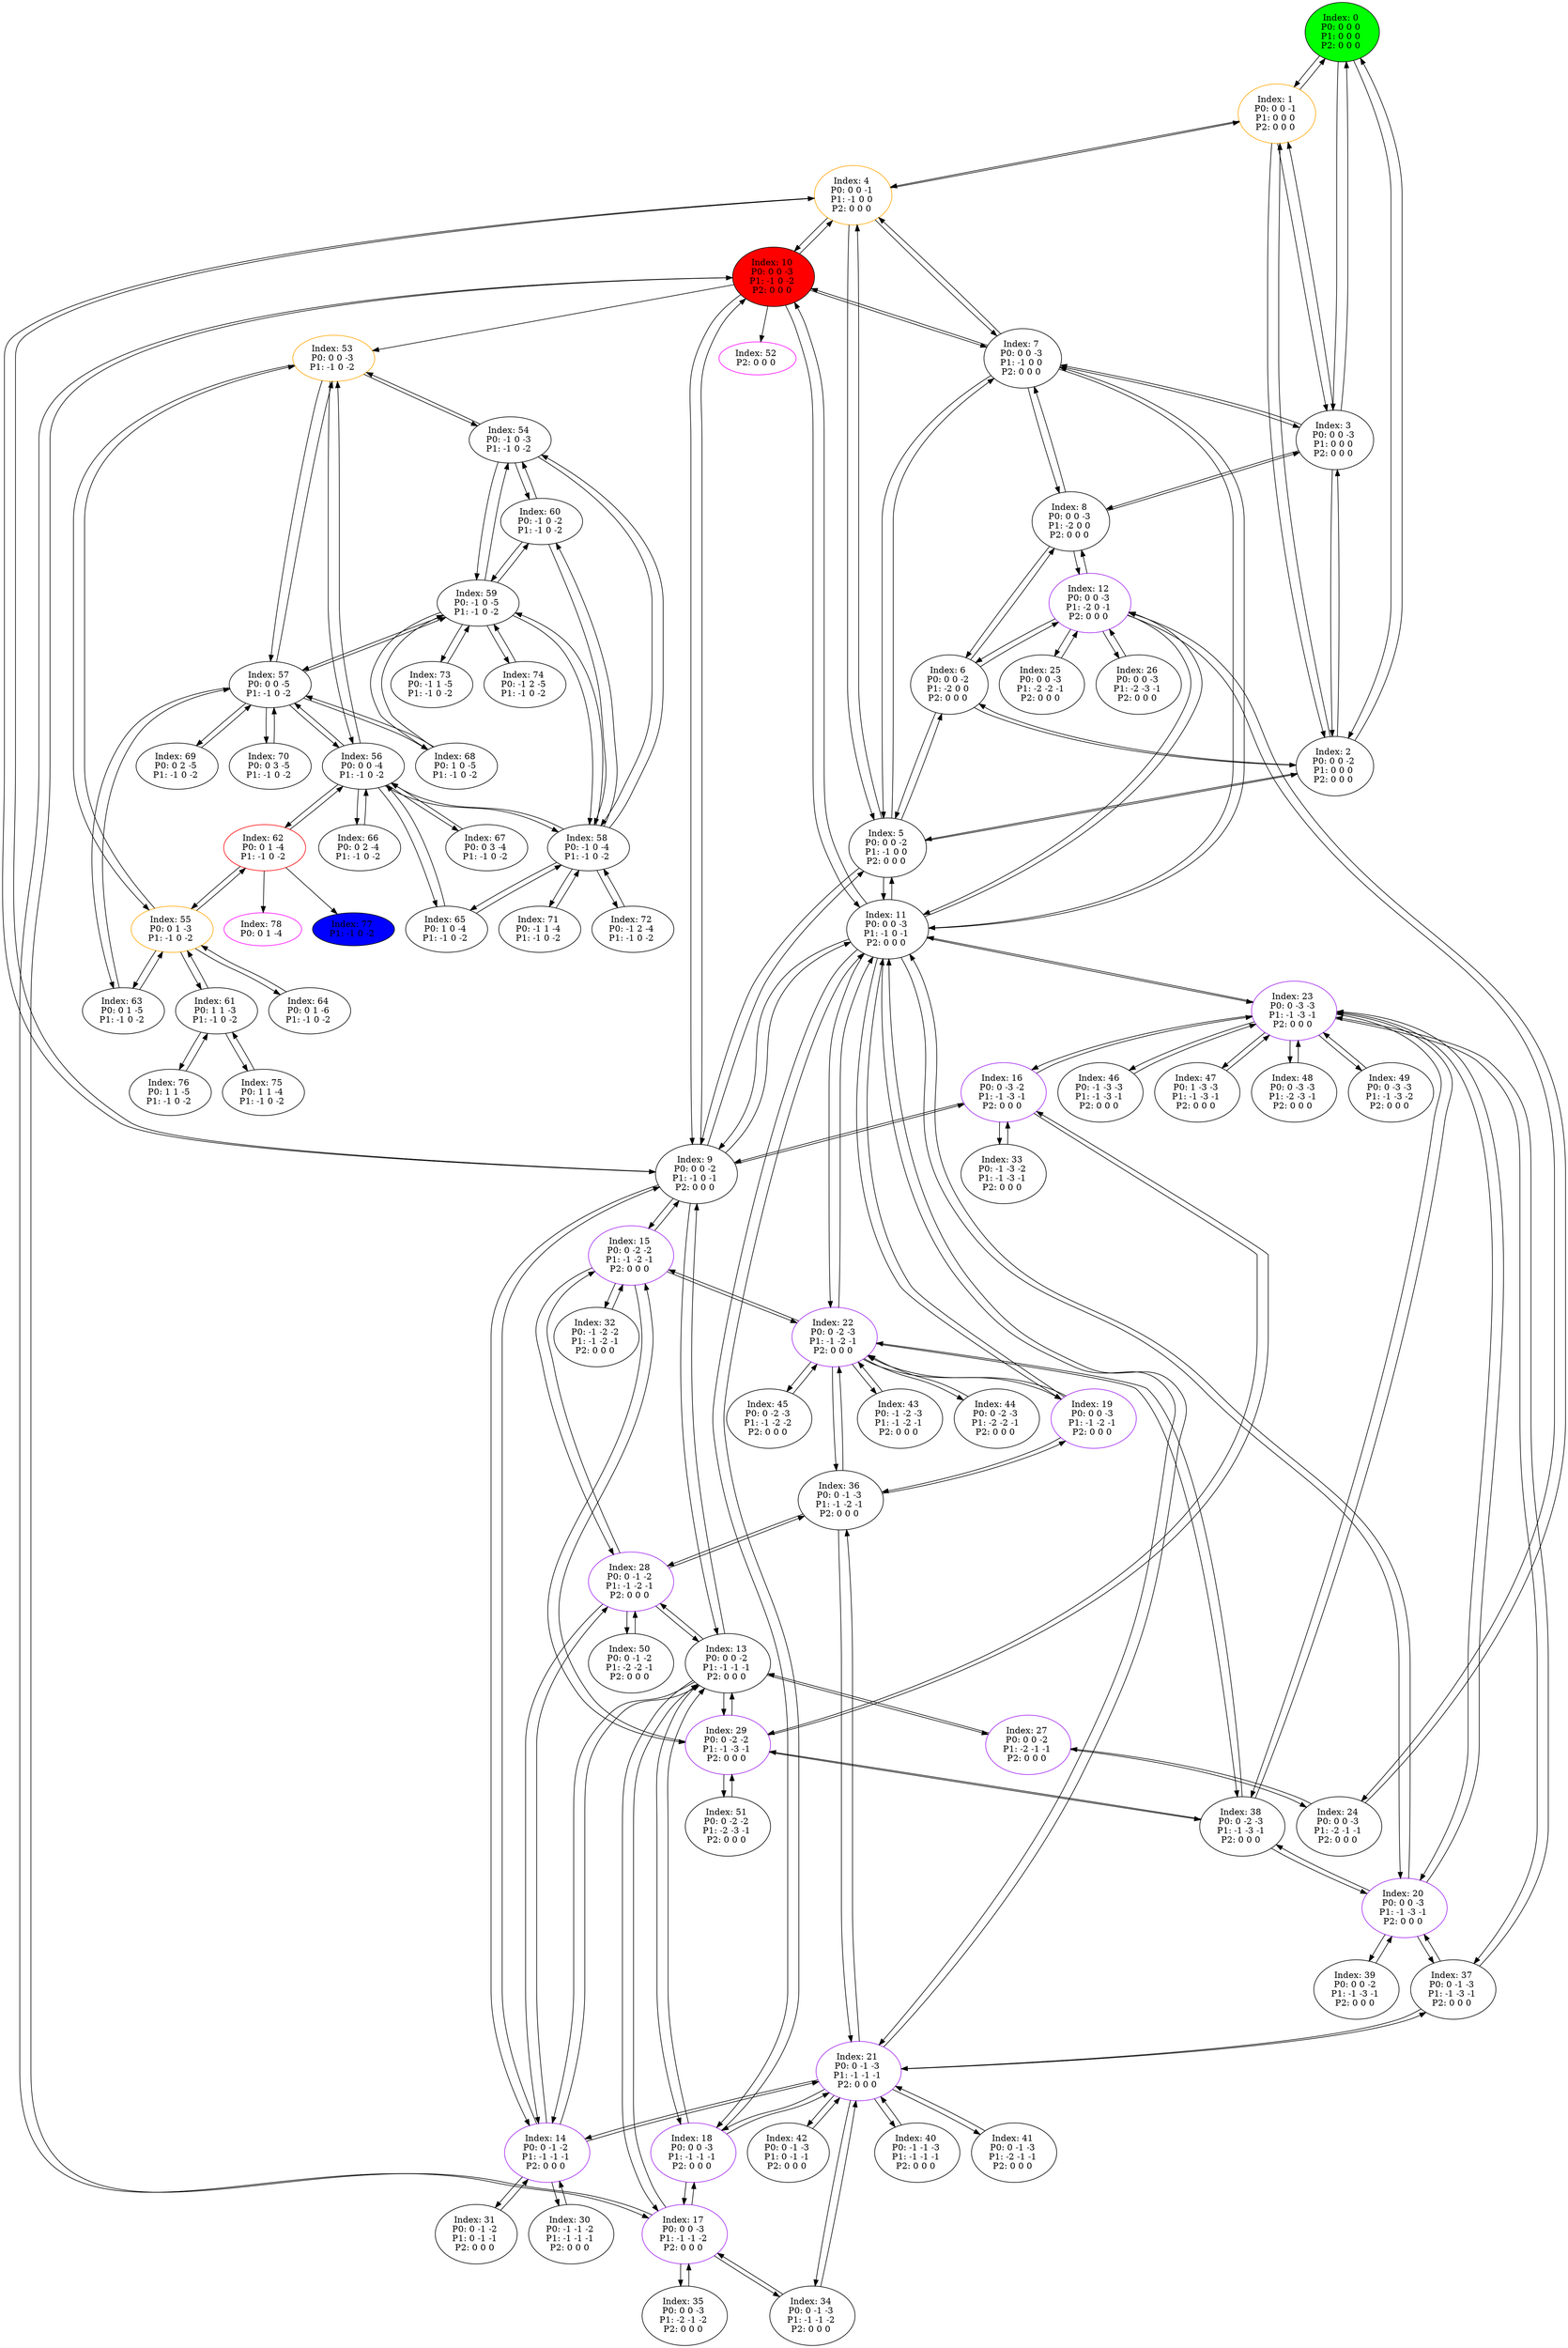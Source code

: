 digraph G {
color = "black"
0[label = "Index: 0 
P0: 0 0 0 
P1: 0 0 0 
P2: 0 0 0 
", style="filled", fillcolor = "green"]
1[label = "Index: 1 
P0: 0 0 -1 
P1: 0 0 0 
P2: 0 0 0 
", color = "orange"]
2[label = "Index: 2 
P0: 0 0 -2 
P1: 0 0 0 
P2: 0 0 0 
"]
3[label = "Index: 3 
P0: 0 0 -3 
P1: 0 0 0 
P2: 0 0 0 
"]
4[label = "Index: 4 
P0: 0 0 -1 
P1: -1 0 0 
P2: 0 0 0 
", color = "orange"]
5[label = "Index: 5 
P0: 0 0 -2 
P1: -1 0 0 
P2: 0 0 0 
"]
6[label = "Index: 6 
P0: 0 0 -2 
P1: -2 0 0 
P2: 0 0 0 
"]
7[label = "Index: 7 
P0: 0 0 -3 
P1: -1 0 0 
P2: 0 0 0 
"]
8[label = "Index: 8 
P0: 0 0 -3 
P1: -2 0 0 
P2: 0 0 0 
"]
9[label = "Index: 9 
P0: 0 0 -2 
P1: -1 0 -1 
P2: 0 0 0 
"]
10[label = "Index: 10 
P0: 0 0 -3 
P1: -1 0 -2 
P2: 0 0 0 
", style="filled", fillcolor = "red"]
11[label = "Index: 11 
P0: 0 0 -3 
P1: -1 0 -1 
P2: 0 0 0 
"]
12[label = "Index: 12 
P0: 0 0 -3 
P1: -2 0 -1 
P2: 0 0 0 
", color = "purple"]
13[label = "Index: 13 
P0: 0 0 -2 
P1: -1 -1 -1 
P2: 0 0 0 
"]
14[label = "Index: 14 
P0: 0 -1 -2 
P1: -1 -1 -1 
P2: 0 0 0 
", color = "purple"]
15[label = "Index: 15 
P0: 0 -2 -2 
P1: -1 -2 -1 
P2: 0 0 0 
", color = "purple"]
16[label = "Index: 16 
P0: 0 -3 -2 
P1: -1 -3 -1 
P2: 0 0 0 
", color = "purple"]
17[label = "Index: 17 
P0: 0 0 -3 
P1: -1 -1 -2 
P2: 0 0 0 
", color = "purple"]
18[label = "Index: 18 
P0: 0 0 -3 
P1: -1 -1 -1 
P2: 0 0 0 
", color = "purple"]
19[label = "Index: 19 
P0: 0 0 -3 
P1: -1 -2 -1 
P2: 0 0 0 
", color = "purple"]
20[label = "Index: 20 
P0: 0 0 -3 
P1: -1 -3 -1 
P2: 0 0 0 
", color = "purple"]
21[label = "Index: 21 
P0: 0 -1 -3 
P1: -1 -1 -1 
P2: 0 0 0 
", color = "purple"]
22[label = "Index: 22 
P0: 0 -2 -3 
P1: -1 -2 -1 
P2: 0 0 0 
", color = "purple"]
23[label = "Index: 23 
P0: 0 -3 -3 
P1: -1 -3 -1 
P2: 0 0 0 
", color = "purple"]
24[label = "Index: 24 
P0: 0 0 -3 
P1: -2 -1 -1 
P2: 0 0 0 
"]
25[label = "Index: 25 
P0: 0 0 -3 
P1: -2 -2 -1 
P2: 0 0 0 
"]
26[label = "Index: 26 
P0: 0 0 -3 
P1: -2 -3 -1 
P2: 0 0 0 
"]
27[label = "Index: 27 
P0: 0 0 -2 
P1: -2 -1 -1 
P2: 0 0 0 
", color = "purple"]
28[label = "Index: 28 
P0: 0 -1 -2 
P1: -1 -2 -1 
P2: 0 0 0 
", color = "purple"]
29[label = "Index: 29 
P0: 0 -2 -2 
P1: -1 -3 -1 
P2: 0 0 0 
", color = "purple"]
30[label = "Index: 30 
P0: -1 -1 -2 
P1: -1 -1 -1 
P2: 0 0 0 
"]
31[label = "Index: 31 
P0: 0 -1 -2 
P1: 0 -1 -1 
P2: 0 0 0 
"]
32[label = "Index: 32 
P0: -1 -2 -2 
P1: -1 -2 -1 
P2: 0 0 0 
"]
33[label = "Index: 33 
P0: -1 -3 -2 
P1: -1 -3 -1 
P2: 0 0 0 
"]
34[label = "Index: 34 
P0: 0 -1 -3 
P1: -1 -1 -2 
P2: 0 0 0 
"]
35[label = "Index: 35 
P0: 0 0 -3 
P1: -2 -1 -2 
P2: 0 0 0 
"]
36[label = "Index: 36 
P0: 0 -1 -3 
P1: -1 -2 -1 
P2: 0 0 0 
"]
37[label = "Index: 37 
P0: 0 -1 -3 
P1: -1 -3 -1 
P2: 0 0 0 
"]
38[label = "Index: 38 
P0: 0 -2 -3 
P1: -1 -3 -1 
P2: 0 0 0 
"]
39[label = "Index: 39 
P0: 0 0 -2 
P1: -1 -3 -1 
P2: 0 0 0 
"]
40[label = "Index: 40 
P0: -1 -1 -3 
P1: -1 -1 -1 
P2: 0 0 0 
"]
41[label = "Index: 41 
P0: 0 -1 -3 
P1: -2 -1 -1 
P2: 0 0 0 
"]
42[label = "Index: 42 
P0: 0 -1 -3 
P1: 0 -1 -1 
P2: 0 0 0 
"]
43[label = "Index: 43 
P0: -1 -2 -3 
P1: -1 -2 -1 
P2: 0 0 0 
"]
44[label = "Index: 44 
P0: 0 -2 -3 
P1: -2 -2 -1 
P2: 0 0 0 
"]
45[label = "Index: 45 
P0: 0 -2 -3 
P1: -1 -2 -2 
P2: 0 0 0 
"]
46[label = "Index: 46 
P0: -1 -3 -3 
P1: -1 -3 -1 
P2: 0 0 0 
"]
47[label = "Index: 47 
P0: 1 -3 -3 
P1: -1 -3 -1 
P2: 0 0 0 
"]
48[label = "Index: 48 
P0: 0 -3 -3 
P1: -2 -3 -1 
P2: 0 0 0 
"]
49[label = "Index: 49 
P0: 0 -3 -3 
P1: -1 -3 -2 
P2: 0 0 0 
"]
50[label = "Index: 50 
P0: 0 -1 -2 
P1: -2 -2 -1 
P2: 0 0 0 
"]
51[label = "Index: 51 
P0: 0 -2 -2 
P1: -2 -3 -1 
P2: 0 0 0 
"]
52[label = "Index: 52 
P2: 0 0 0 
", color = "fuchsia"]
53[label = "Index: 53 
P0: 0 0 -3 
P1: -1 0 -2 
", color = "orange"]
54[label = "Index: 54 
P0: -1 0 -3 
P1: -1 0 -2 
"]
55[label = "Index: 55 
P0: 0 1 -3 
P1: -1 0 -2 
", color = "orange"]
56[label = "Index: 56 
P0: 0 0 -4 
P1: -1 0 -2 
"]
57[label = "Index: 57 
P0: 0 0 -5 
P1: -1 0 -2 
"]
58[label = "Index: 58 
P0: -1 0 -4 
P1: -1 0 -2 
"]
59[label = "Index: 59 
P0: -1 0 -5 
P1: -1 0 -2 
"]
60[label = "Index: 60 
P0: -1 0 -2 
P1: -1 0 -2 
"]
61[label = "Index: 61 
P0: 1 1 -3 
P1: -1 0 -2 
"]
62[label = "Index: 62 
P0: 0 1 -4 
P1: -1 0 -2 
", color = "red"]
63[label = "Index: 63 
P0: 0 1 -5 
P1: -1 0 -2 
"]
64[label = "Index: 64 
P0: 0 1 -6 
P1: -1 0 -2 
"]
65[label = "Index: 65 
P0: 1 0 -4 
P1: -1 0 -2 
"]
66[label = "Index: 66 
P0: 0 2 -4 
P1: -1 0 -2 
"]
67[label = "Index: 67 
P0: 0 3 -4 
P1: -1 0 -2 
"]
68[label = "Index: 68 
P0: 1 0 -5 
P1: -1 0 -2 
"]
69[label = "Index: 69 
P0: 0 2 -5 
P1: -1 0 -2 
"]
70[label = "Index: 70 
P0: 0 3 -5 
P1: -1 0 -2 
"]
71[label = "Index: 71 
P0: -1 1 -4 
P1: -1 0 -2 
"]
72[label = "Index: 72 
P0: -1 2 -4 
P1: -1 0 -2 
"]
73[label = "Index: 73 
P0: -1 1 -5 
P1: -1 0 -2 
"]
74[label = "Index: 74 
P0: -1 2 -5 
P1: -1 0 -2 
"]
75[label = "Index: 75 
P0: 1 1 -4 
P1: -1 0 -2 
"]
76[label = "Index: 76 
P0: 1 1 -5 
P1: -1 0 -2 
"]
77[label = "Index: 77 
P1: -1 0 -2 
", style="filled", fillcolor = "blue"]
78[label = "Index: 78 
P0: 0 1 -4 
", color = "fuchsia"]
0 -> 1
0 -> 2
0 -> 3

1 -> 0
1 -> 2
1 -> 3
1 -> 4

2 -> 0
2 -> 1
2 -> 3
2 -> 5
2 -> 6

3 -> 0
3 -> 1
3 -> 2
3 -> 7
3 -> 8

4 -> 1
4 -> 5
4 -> 7
4 -> 9
4 -> 10

5 -> 2
5 -> 4
5 -> 7
5 -> 6
5 -> 9
5 -> 11

6 -> 2
6 -> 5
6 -> 8
6 -> 12

7 -> 3
7 -> 4
7 -> 5
7 -> 8
7 -> 11
7 -> 10

8 -> 3
8 -> 6
8 -> 7
8 -> 12

9 -> 4
9 -> 5
9 -> 11
9 -> 13
9 -> 14
9 -> 15
9 -> 16
9 -> 10

10 -> 4
10 -> 7
10 -> 9
10 -> 17
10 -> 11
10 -> 52
10 -> 53

11 -> 5
11 -> 7
11 -> 9
11 -> 10
11 -> 12
11 -> 18
11 -> 19
11 -> 20
11 -> 21
11 -> 22
11 -> 23

12 -> 6
12 -> 8
12 -> 11
12 -> 24
12 -> 25
12 -> 26

13 -> 9
13 -> 14
13 -> 18
13 -> 27
13 -> 28
13 -> 29
13 -> 17

14 -> 9
14 -> 13
14 -> 30
14 -> 21
14 -> 31
14 -> 28

15 -> 9
15 -> 32
15 -> 28
15 -> 22
15 -> 29

16 -> 9
16 -> 33
16 -> 29
16 -> 23

17 -> 10
17 -> 13
17 -> 34
17 -> 35
17 -> 18

18 -> 11
18 -> 13
18 -> 21
18 -> 17

19 -> 11
19 -> 36
19 -> 22

20 -> 11
20 -> 37
20 -> 38
20 -> 23
20 -> 39

21 -> 11
21 -> 14
21 -> 18
21 -> 40
21 -> 41
21 -> 42
21 -> 36
21 -> 37
21 -> 34

22 -> 11
22 -> 15
22 -> 19
22 -> 43
22 -> 36
22 -> 44
22 -> 38
22 -> 45

23 -> 11
23 -> 16
23 -> 20
23 -> 46
23 -> 47
23 -> 38
23 -> 37
23 -> 48
23 -> 49

24 -> 12
24 -> 27

25 -> 12

26 -> 12

27 -> 13
27 -> 24

28 -> 13
28 -> 14
28 -> 15
28 -> 36
28 -> 50

29 -> 13
29 -> 15
29 -> 16
29 -> 38
29 -> 51

30 -> 14

31 -> 14

32 -> 15

33 -> 16

34 -> 21
34 -> 17

35 -> 17

36 -> 19
36 -> 21
36 -> 22
36 -> 28

37 -> 20
37 -> 21
37 -> 23

38 -> 20
38 -> 22
38 -> 23
38 -> 29

39 -> 20

40 -> 21

41 -> 21

42 -> 21

43 -> 22

44 -> 22

45 -> 22

46 -> 23

47 -> 23

48 -> 23

49 -> 23

50 -> 28

51 -> 29

53 -> 54
53 -> 55
53 -> 56
53 -> 57

54 -> 53
54 -> 58
54 -> 59
54 -> 60

55 -> 53
55 -> 61
55 -> 62
55 -> 63
55 -> 64

56 -> 53
56 -> 58
56 -> 65
56 -> 62
56 -> 66
56 -> 67
56 -> 57

57 -> 53
57 -> 56
57 -> 59
57 -> 68
57 -> 63
57 -> 69
57 -> 70

58 -> 54
58 -> 56
58 -> 65
58 -> 71
58 -> 72
58 -> 59
58 -> 60

59 -> 54
59 -> 57
59 -> 58
59 -> 68
59 -> 73
59 -> 74
59 -> 60

60 -> 54
60 -> 58
60 -> 59

61 -> 55
61 -> 75
61 -> 76

62 -> 55
62 -> 56
62 -> 77
62 -> 78

63 -> 55
63 -> 57

64 -> 55

65 -> 56
65 -> 58

66 -> 56

67 -> 56

68 -> 57
68 -> 59

69 -> 57

70 -> 57

71 -> 58

72 -> 58

73 -> 59

74 -> 59

75 -> 61

76 -> 61

}
